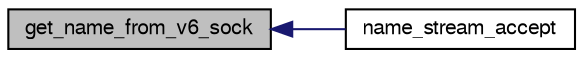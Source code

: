 digraph G
{
  edge [fontname="FreeSans",fontsize="10",labelfontname="FreeSans",labelfontsize="10"];
  node [fontname="FreeSans",fontsize="10",shape=record];
  rankdir=LR;
  Node1 [label="get_name_from_v6_sock",height=0.2,width=0.4,color="black", fillcolor="grey75", style="filled" fontcolor="black"];
  Node1 -> Node2 [dir=back,color="midnightblue",fontsize="10",style="solid",fontname="FreeSans"];
  Node2 [label="name_stream_accept",height=0.2,width=0.4,color="black", fillcolor="white", style="filled",URL="$af__name_8c.html#ac5febd9441e16dc5726ccef2996d6726"];
}
